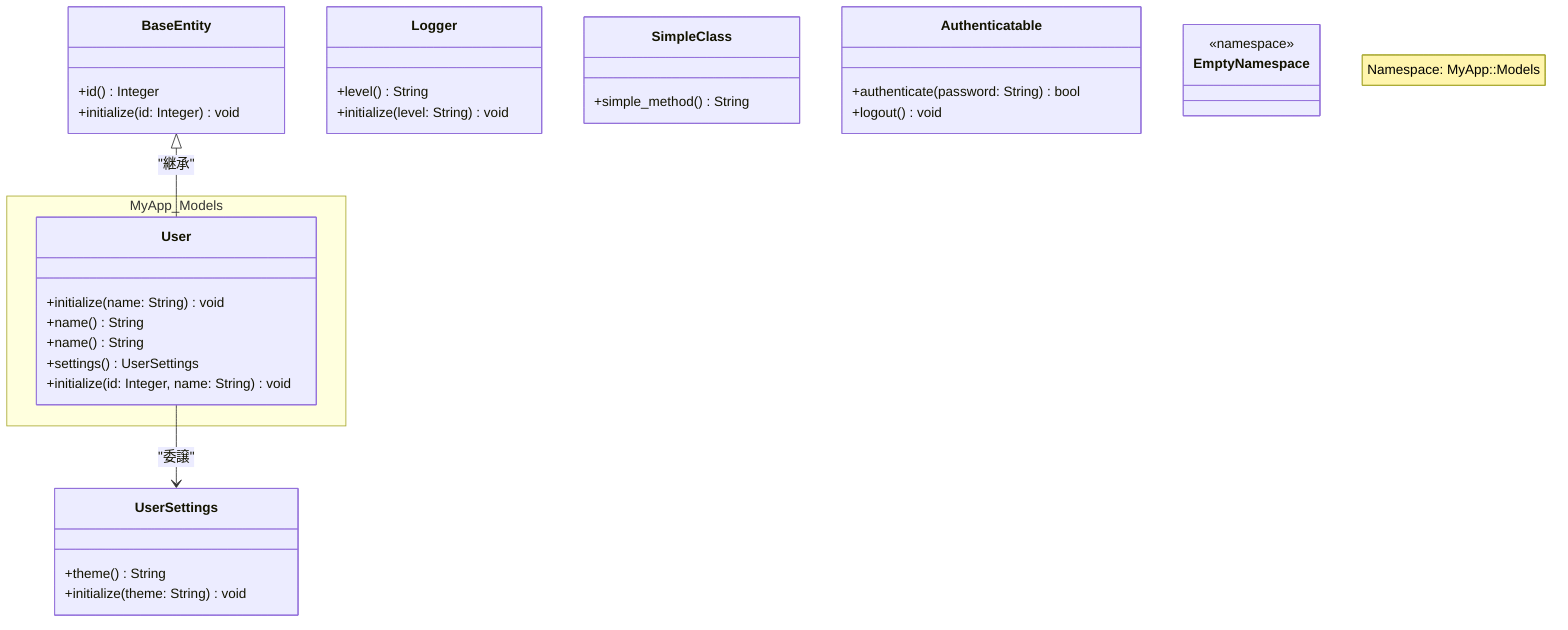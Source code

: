 classDiagram
namespace MyApp_Models {
    class User {
        +initialize(name: String) void
        +name() String
    }
}

    class BaseEntity {
        +id() Integer
        +initialize(id: Integer) void
    }

    class User {
        +name() String
        +settings() UserSettings
        +initialize(id: Integer, name: String) void
    }

    class UserSettings {
        +theme() String
        +initialize(theme: String) void
    }

    class Logger {
        +level() String
        +initialize(level: String) void
    }

    class SimpleClass {
        +simple_method() String
    }

class Authenticatable {
    +authenticate(password: String) bool
    +logout() void
}

class EmptyNamespace {
    <<namespace>>
}

note for MyApp_Models "Namespace: MyApp::Models"

    %% 関係性の定義
    BaseEntity <|-- User : "継承"
    User --> UserSettings : "委譲"
